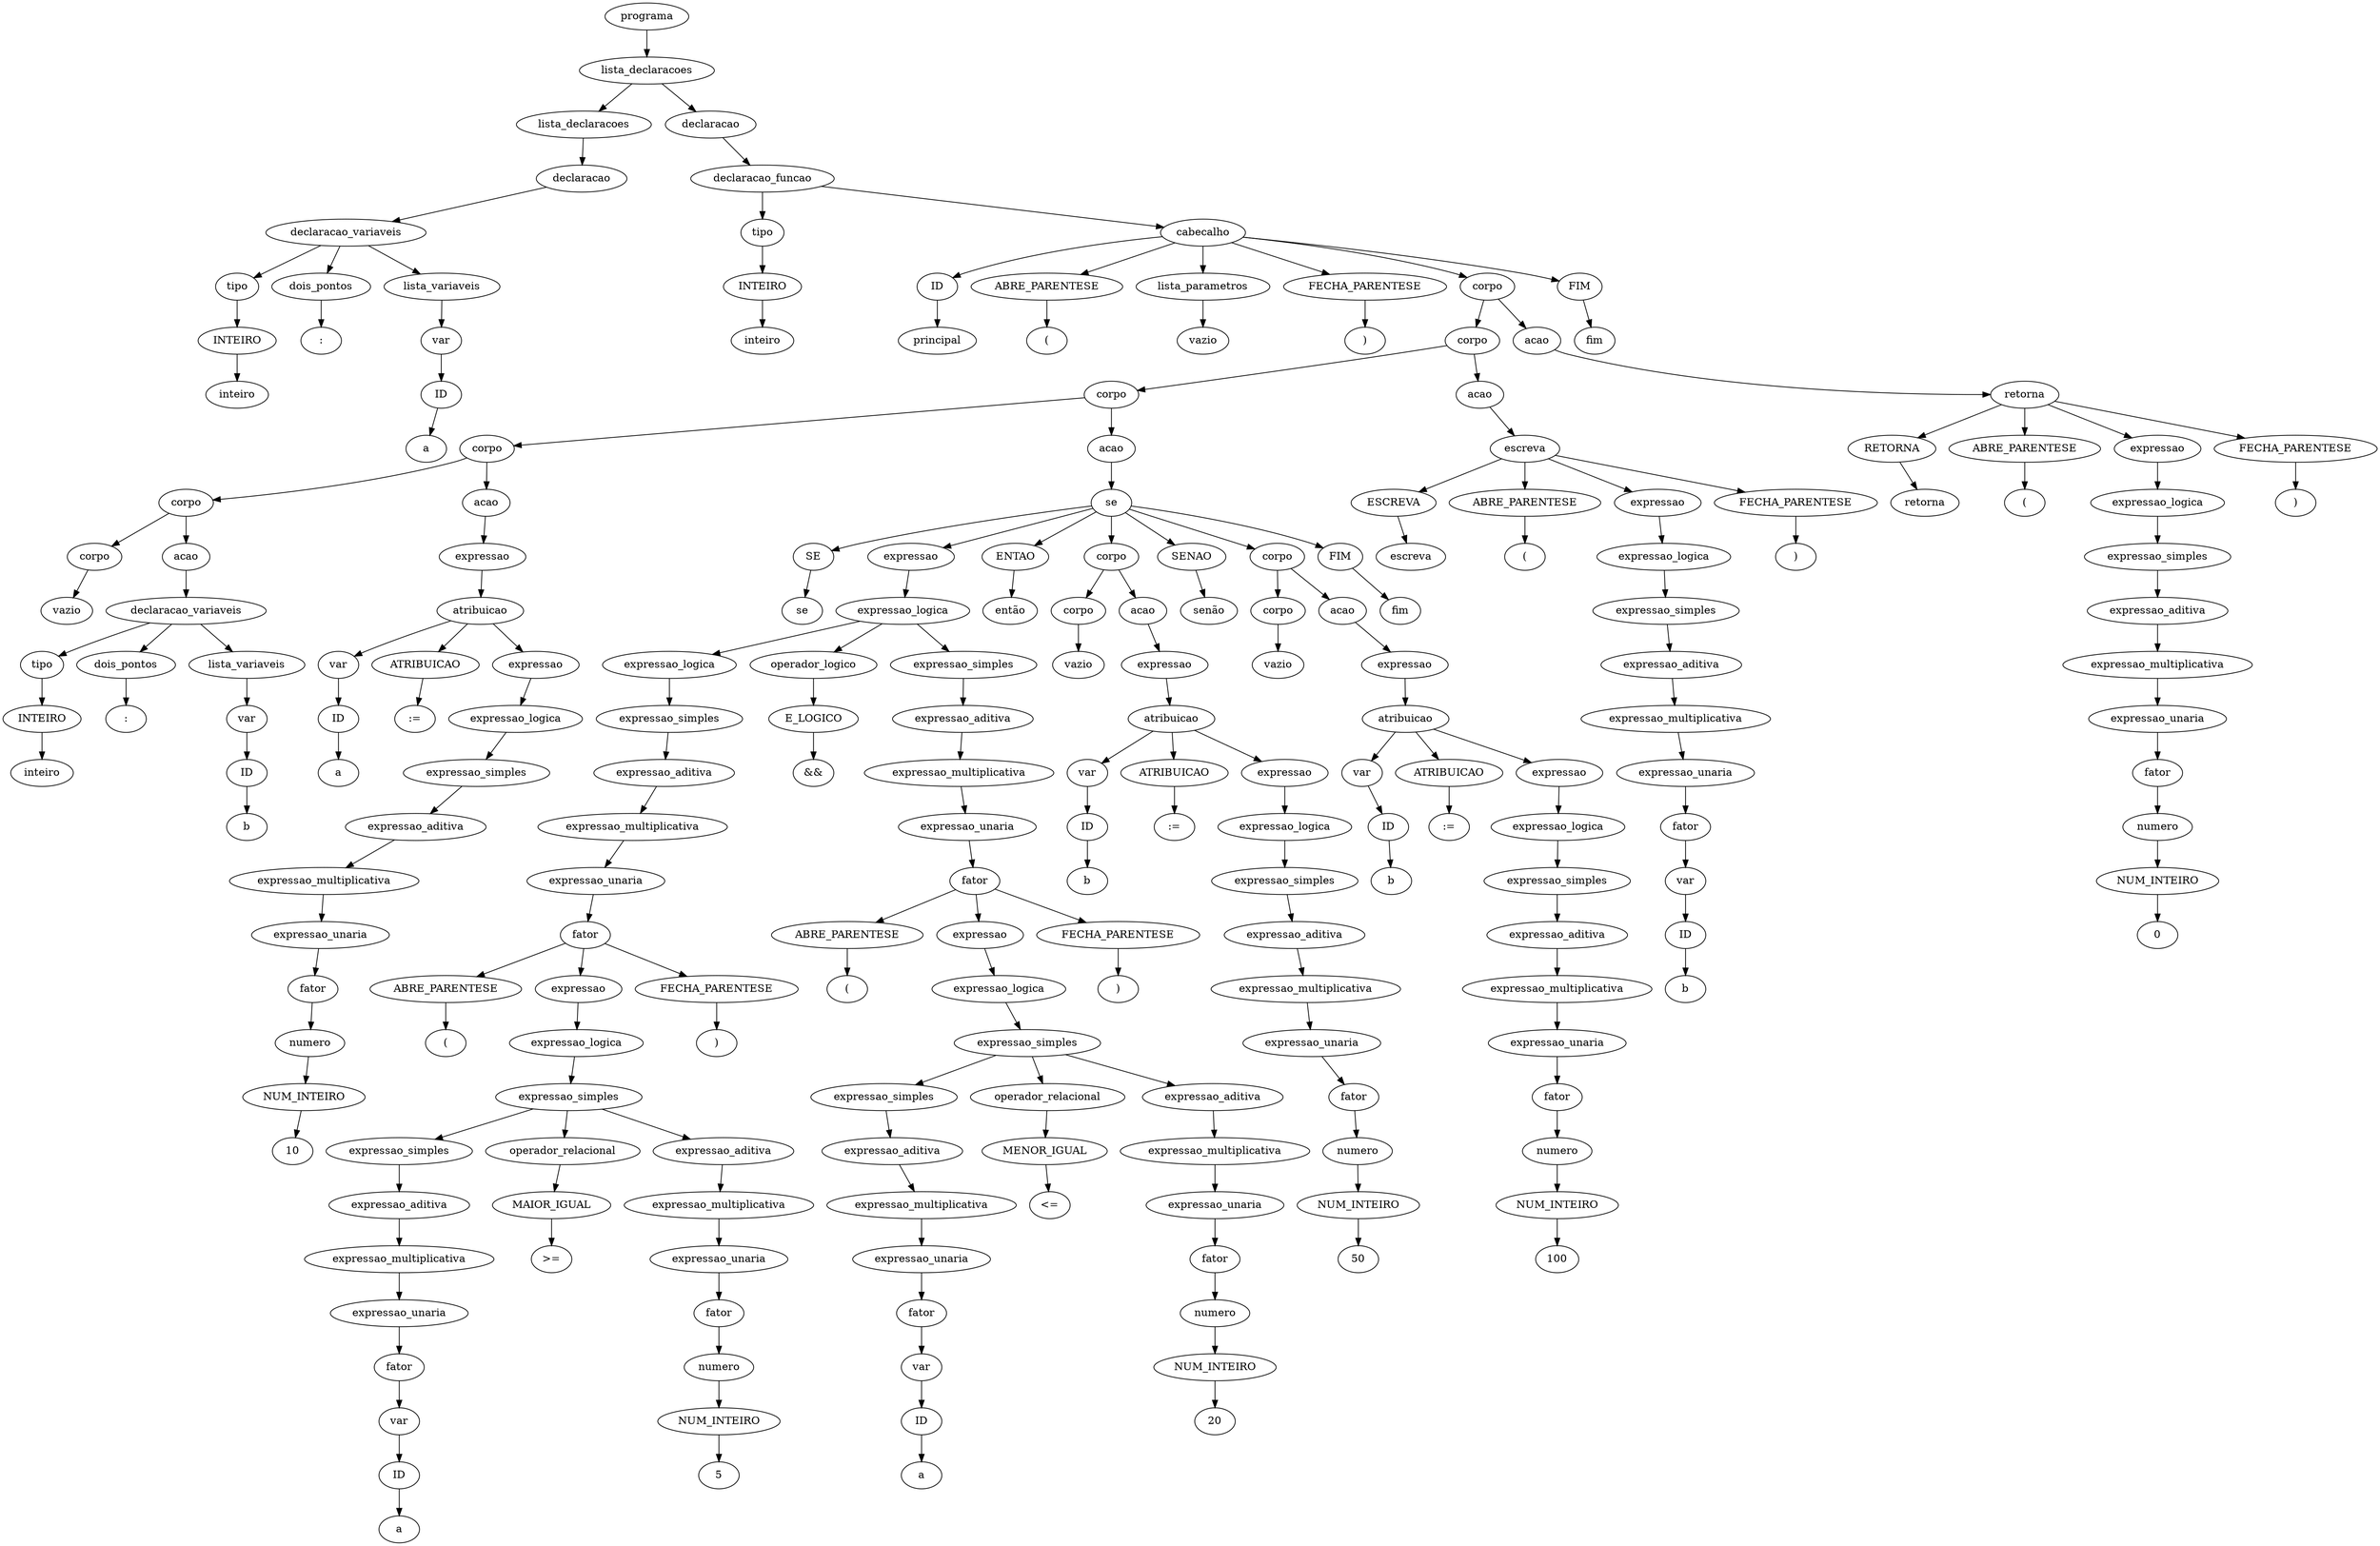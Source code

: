 digraph tree {
    "0x7fb625b07160" [label="programa"];
    "0x7fb625b12f70" [label="lista_declaracoes"];
    "0x7fb625b072b0" [label="lista_declaracoes"];
    "0x7fb6490dab50" [label="declaracao"];
    "0x7fb625b07220" [label="declaracao_variaveis"];
    "0x7fb625b07190" [label="tipo"];
    "0x7fb625b071f0" [label="INTEIRO"];
    "0x7fb625b07250" [label="inteiro"];
    "0x7fb625b07310" [label="dois_pontos"];
    "0x7fb625b071c0" [label=":"];
    "0x7fb625b07280" [label="lista_variaveis"];
    "0x7fb6490da2b0" [label="var"];
    "0x7fb6490da160" [label="ID"];
    "0x7fb625b07370" [label="a"];
    "0x7fb625b07400" [label="declaracao"];
    "0x7fb625b07130" [label="declaracao_funcao"];
    "0x7fb625b07430" [label="tipo"];
    "0x7fb625b07460" [label="INTEIRO"];
    "0x7fb625b07490" [label="inteiro"];
    "0x7fb625b12d30" [label="cabecalho"];
    "0x7fb625b1cc70" [label="ID"];
    "0x7fb625b1cca0" [label="principal"];
    "0x7fb625b1ca90" [label="ABRE_PARENTESE"];
    "0x7fb625b1c700" [label="("];
    "0x7fb625b07610" [label="lista_parametros"];
    "0x7fb625b07340" [label="vazio"];
    "0x7fb625b1c4f0" [label="FECHA_PARENTESE"];
    "0x7fb625b1ccd0" [label=")"];
    "0x7fb625b1ca30" [label="corpo"];
    "0x7fb625b1c6a0" [label="corpo"];
    "0x7fb625b12b50" [label="corpo"];
    "0x7fb625b07dc0" [label="corpo"];
    "0x7fb625b078b0" [label="corpo"];
    "0x7fb625b07730" [label="corpo"];
    "0x7fb625b074c0" [label="vazio"];
    "0x7fb625b07760" [label="acao"];
    "0x7fb625b07850" [label="declaracao_variaveis"];
    "0x7fb625b07640" [label="tipo"];
    "0x7fb625b076a0" [label="INTEIRO"];
    "0x7fb625b07820" [label="inteiro"];
    "0x7fb625b07910" [label="dois_pontos"];
    "0x7fb625b07a30" [label=":"];
    "0x7fb625b07880" [label="lista_variaveis"];
    "0x7fb625b076d0" [label="var"];
    "0x7fb625b07670" [label="ID"];
    "0x7fb625b07970" [label="b"];
    "0x7fb625b07cd0" [label="acao"];
    "0x7fb625b07a00" [label="expressao"];
    "0x7fb625b07c70" [label="atribuicao"];
    "0x7fb625b075b0" [label="var"];
    "0x7fb625b07700" [label="ID"];
    "0x7fb625b07a60" [label="a"];
    "0x7fb625b07d00" [label="ATRIBUICAO"];
    "0x7fb625b07d90" [label=":="];
    "0x7fb625b07c40" [label="expressao"];
    "0x7fb625b07c10" [label="expressao_logica"];
    "0x7fb625b07b50" [label="expressao_simples"];
    "0x7fb625b07af0" [label="expressao_aditiva"];
    "0x7fb625b07be0" [label="expressao_multiplicativa"];
    "0x7fb625b07a90" [label="expressao_unaria"];
    "0x7fb625b07ac0" [label="fator"];
    "0x7fb625b07940" [label="numero"];
    "0x7fb625b078e0" [label="NUM_INTEIRO"];
    "0x7fb625b07bb0" [label="10"];
    "0x7fb625b07b80" [label="acao"];
    "0x7fb625b12850" [label="se"];
    "0x7fb625b12c40" [label="SE"];
    "0x7fb625b1c130" [label="se"];
    "0x7fb625b07fd0" [label="expressao"];
    "0x7fb625b129d0" [label="expressao_logica"];
    "0x7fb625b122e0" [label="expressao_logica"];
    "0x7fb625b07d30" [label="expressao_simples"];
    "0x7fb625b123d0" [label="expressao_aditiva"];
    "0x7fb625b07f70" [label="expressao_multiplicativa"];
    "0x7fb625b07ca0" [label="expressao_unaria"];
    "0x7fb625b12280" [label="fator"];
    "0x7fb625b12310" [label="ABRE_PARENTESE"];
    "0x7fb625b12340" [label="("];
    "0x7fb625b12250" [label="expressao"];
    "0x7fb625b07f40" [label="expressao_logica"];
    "0x7fb625b12190" [label="expressao_simples"];
    "0x7fb625b07ee0" [label="expressao_simples"];
    "0x7fb625b07e50" [label="expressao_aditiva"];
    "0x7fb625b077c0" [label="expressao_multiplicativa"];
    "0x7fb625b07df0" [label="expressao_unaria"];
    "0x7fb625b07e20" [label="fator"];
    "0x7fb625b077f0" [label="var"];
    "0x7fb625b07790" [label="ID"];
    "0x7fb625b079d0" [label="a"];
    "0x7fb625b07f10" [label="operador_relacional"];
    "0x7fb625b07fa0" [label="MAIOR_IGUAL"];
    "0x7fb625b120d0" [label=">="];
    "0x7fb625b12070" [label="expressao_aditiva"];
    "0x7fb625b121f0" [label="expressao_multiplicativa"];
    "0x7fb625b12100" [label="expressao_unaria"];
    "0x7fb625b12040" [label="fator"];
    "0x7fb625b07e80" [label="numero"];
    "0x7fb625b07eb0" [label="NUM_INTEIRO"];
    "0x7fb625b121c0" [label="5"];
    "0x7fb625b12370" [label="FECHA_PARENTESE"];
    "0x7fb625b123a0" [label=")"];
    "0x7fb625b124c0" [label="operador_logico"];
    "0x7fb625b12400" [label="E_LOGICO"];
    "0x7fb625b12130" [label="&&"];
    "0x7fb625b12460" [label="expressao_simples"];
    "0x7fb625b12af0" [label="expressao_aditiva"];
    "0x7fb625b12a00" [label="expressao_multiplicativa"];
    "0x7fb625b12430" [label="expressao_unaria"];
    "0x7fb625b129a0" [label="fator"];
    "0x7fb625b12a30" [label="ABRE_PARENTESE"];
    "0x7fb625b12a60" [label="("];
    "0x7fb625b12970" [label="expressao"];
    "0x7fb625b126a0" [label="expressao_logica"];
    "0x7fb625b128b0" [label="expressao_simples"];
    "0x7fb625b125e0" [label="expressao_simples"];
    "0x7fb625b12550" [label="expressao_aditiva"];
    "0x7fb625b12640" [label="expressao_multiplicativa"];
    "0x7fb625b124f0" [label="expressao_unaria"];
    "0x7fb625b12520" [label="fator"];
    "0x7fb625b120a0" [label="var"];
    "0x7fb625b12220" [label="ID"];
    "0x7fb625b12610" [label="a"];
    "0x7fb625b12670" [label="operador_relacional"];
    "0x7fb625b12700" [label="MENOR_IGUAL"];
    "0x7fb625b127f0" [label="<="];
    "0x7fb625b12790" [label="expressao_aditiva"];
    "0x7fb625b12910" [label="expressao_multiplicativa"];
    "0x7fb625b12820" [label="expressao_unaria"];
    "0x7fb625b12760" [label="fator"];
    "0x7fb625b12580" [label="numero"];
    "0x7fb625b125b0" [label="NUM_INTEIRO"];
    "0x7fb625b128e0" [label="20"];
    "0x7fb625b12a90" [label="FECHA_PARENTESE"];
    "0x7fb625b12ac0" [label=")"];
    "0x7fb625b1c0d0" [label="ENTAO"];
    "0x7fb625b1c550" [label="então"];
    "0x7fb625b12fd0" [label="corpo"];
    "0x7fb625b12b80" [label="corpo"];
    "0x7fb625b12730" [label="vazio"];
    "0x7fb625b12ee0" [label="acao"];
    "0x7fb625b12bb0" [label="expressao"];
    "0x7fb625b12e80" [label="atribuicao"];
    "0x7fb625b12160" [label="var"];
    "0x7fb625b12490" [label="ID"];
    "0x7fb625b12c70" [label="b"];
    "0x7fb625b12f10" [label="ATRIBUICAO"];
    "0x7fb625b12fa0" [label=":="];
    "0x7fb625b12e50" [label="expressao"];
    "0x7fb625b12e20" [label="expressao_logica"];
    "0x7fb625b12d60" [label="expressao_simples"];
    "0x7fb625b12d00" [label="expressao_aditiva"];
    "0x7fb625b12df0" [label="expressao_multiplicativa"];
    "0x7fb625b12ca0" [label="expressao_unaria"];
    "0x7fb625b12cd0" [label="fator"];
    "0x7fb625b12b20" [label="numero"];
    "0x7fb625b122b0" [label="NUM_INTEIRO"];
    "0x7fb625b12dc0" [label="50"];
    "0x7fb625b1c580" [label="SENAO"];
    "0x7fb625b1c5b0" [label="senão"];
    "0x7fb625b1c4c0" [label="corpo"];
    "0x7fb625b12be0" [label="corpo"];
    "0x7fb625b12880" [label="vazio"];
    "0x7fb625b1c3d0" [label="acao"];
    "0x7fb625b1c0a0" [label="expressao"];
    "0x7fb625b1c370" [label="atribuicao"];
    "0x7fb625b12eb0" [label="var"];
    "0x7fb625b1c040" [label="ID"];
    "0x7fb625b1c160" [label="b"];
    "0x7fb625b1c400" [label="ATRIBUICAO"];
    "0x7fb625b1c490" [label=":="];
    "0x7fb625b1c340" [label="expressao"];
    "0x7fb625b1c310" [label="expressao_logica"];
    "0x7fb625b1c250" [label="expressao_simples"];
    "0x7fb625b1c1f0" [label="expressao_aditiva"];
    "0x7fb625b1c2e0" [label="expressao_multiplicativa"];
    "0x7fb625b1c190" [label="expressao_unaria"];
    "0x7fb625b1c1c0" [label="fator"];
    "0x7fb625b12f40" [label="numero"];
    "0x7fb625b1c070" [label="NUM_INTEIRO"];
    "0x7fb625b1c2b0" [label="100"];
    "0x7fb625b1c5e0" [label="FIM"];
    "0x7fb625b1c610" [label="fim"];
    "0x7fb625b12940" [label="acao"];
    "0x7fb625b1c280" [label="escreva"];
    "0x7fb625b1c6d0" [label="ESCREVA"];
    "0x7fb625b1c7f0" [label="escreva"];
    "0x7fb625b1c820" [label="ABRE_PARENTESE"];
    "0x7fb625b1c850" [label="("];
    "0x7fb625b1c100" [label="expressao"];
    "0x7fb625b1c460" [label="expressao_logica"];
    "0x7fb625b1c430" [label="expressao_simples"];
    "0x7fb625b12d90" [label="expressao_aditiva"];
    "0x7fb625b1c670" [label="expressao_multiplicativa"];
    "0x7fb625b127c0" [label="expressao_unaria"];
    "0x7fb625b12c10" [label="fator"];
    "0x7fb625b07d60" [label="var"];
    "0x7fb625b079a0" [label="ID"];
    "0x7fb625b1c640" [label="b"];
    "0x7fb625b1c880" [label="FECHA_PARENTESE"];
    "0x7fb625b1c8b0" [label=")"];
    "0x7fb625b1cb50" [label="acao"];
    "0x7fb625b1c9d0" [label="retorna"];
    "0x7fb625b1ca60" [label="RETORNA"];
    "0x7fb625b1cb80" [label="retorna"];
    "0x7fb625b1cbb0" [label="ABRE_PARENTESE"];
    "0x7fb625b1cbe0" [label="("];
    "0x7fb625b1c9a0" [label="expressao"];
    "0x7fb625b1c970" [label="expressao_logica"];
    "0x7fb625b1c940" [label="expressao_simples"];
    "0x7fb625b1c220" [label="expressao_aditiva"];
    "0x7fb625b1c910" [label="expressao_multiplicativa"];
    "0x7fb625b1c760" [label="expressao_unaria"];
    "0x7fb625b1c3a0" [label="fator"];
    "0x7fb625b07b20" [label="numero"];
    "0x7fb625b126d0" [label="NUM_INTEIRO"];
    "0x7fb625b1c8e0" [label="0"];
    "0x7fb625b1cc10" [label="FECHA_PARENTESE"];
    "0x7fb625b1cc40" [label=")"];
    "0x7fb625b1cd00" [label="FIM"];
    "0x7fb625b1cd30" [label="fim"];
    "0x7fb625b07160" -> "0x7fb625b12f70";
    "0x7fb625b12f70" -> "0x7fb625b072b0";
    "0x7fb625b12f70" -> "0x7fb625b07400";
    "0x7fb625b072b0" -> "0x7fb6490dab50";
    "0x7fb6490dab50" -> "0x7fb625b07220";
    "0x7fb625b07220" -> "0x7fb625b07190";
    "0x7fb625b07220" -> "0x7fb625b07310";
    "0x7fb625b07220" -> "0x7fb625b07280";
    "0x7fb625b07190" -> "0x7fb625b071f0";
    "0x7fb625b071f0" -> "0x7fb625b07250";
    "0x7fb625b07310" -> "0x7fb625b071c0";
    "0x7fb625b07280" -> "0x7fb6490da2b0";
    "0x7fb6490da2b0" -> "0x7fb6490da160";
    "0x7fb6490da160" -> "0x7fb625b07370";
    "0x7fb625b07400" -> "0x7fb625b07130";
    "0x7fb625b07130" -> "0x7fb625b07430";
    "0x7fb625b07130" -> "0x7fb625b12d30";
    "0x7fb625b07430" -> "0x7fb625b07460";
    "0x7fb625b07460" -> "0x7fb625b07490";
    "0x7fb625b12d30" -> "0x7fb625b1cc70";
    "0x7fb625b12d30" -> "0x7fb625b1ca90";
    "0x7fb625b12d30" -> "0x7fb625b07610";
    "0x7fb625b12d30" -> "0x7fb625b1c4f0";
    "0x7fb625b12d30" -> "0x7fb625b1ca30";
    "0x7fb625b12d30" -> "0x7fb625b1cd00";
    "0x7fb625b1cc70" -> "0x7fb625b1cca0";
    "0x7fb625b1ca90" -> "0x7fb625b1c700";
    "0x7fb625b07610" -> "0x7fb625b07340";
    "0x7fb625b1c4f0" -> "0x7fb625b1ccd0";
    "0x7fb625b1ca30" -> "0x7fb625b1c6a0";
    "0x7fb625b1ca30" -> "0x7fb625b1cb50";
    "0x7fb625b1c6a0" -> "0x7fb625b12b50";
    "0x7fb625b1c6a0" -> "0x7fb625b12940";
    "0x7fb625b12b50" -> "0x7fb625b07dc0";
    "0x7fb625b12b50" -> "0x7fb625b07b80";
    "0x7fb625b07dc0" -> "0x7fb625b078b0";
    "0x7fb625b07dc0" -> "0x7fb625b07cd0";
    "0x7fb625b078b0" -> "0x7fb625b07730";
    "0x7fb625b078b0" -> "0x7fb625b07760";
    "0x7fb625b07730" -> "0x7fb625b074c0";
    "0x7fb625b07760" -> "0x7fb625b07850";
    "0x7fb625b07850" -> "0x7fb625b07640";
    "0x7fb625b07850" -> "0x7fb625b07910";
    "0x7fb625b07850" -> "0x7fb625b07880";
    "0x7fb625b07640" -> "0x7fb625b076a0";
    "0x7fb625b076a0" -> "0x7fb625b07820";
    "0x7fb625b07910" -> "0x7fb625b07a30";
    "0x7fb625b07880" -> "0x7fb625b076d0";
    "0x7fb625b076d0" -> "0x7fb625b07670";
    "0x7fb625b07670" -> "0x7fb625b07970";
    "0x7fb625b07cd0" -> "0x7fb625b07a00";
    "0x7fb625b07a00" -> "0x7fb625b07c70";
    "0x7fb625b07c70" -> "0x7fb625b075b0";
    "0x7fb625b07c70" -> "0x7fb625b07d00";
    "0x7fb625b07c70" -> "0x7fb625b07c40";
    "0x7fb625b075b0" -> "0x7fb625b07700";
    "0x7fb625b07700" -> "0x7fb625b07a60";
    "0x7fb625b07d00" -> "0x7fb625b07d90";
    "0x7fb625b07c40" -> "0x7fb625b07c10";
    "0x7fb625b07c10" -> "0x7fb625b07b50";
    "0x7fb625b07b50" -> "0x7fb625b07af0";
    "0x7fb625b07af0" -> "0x7fb625b07be0";
    "0x7fb625b07be0" -> "0x7fb625b07a90";
    "0x7fb625b07a90" -> "0x7fb625b07ac0";
    "0x7fb625b07ac0" -> "0x7fb625b07940";
    "0x7fb625b07940" -> "0x7fb625b078e0";
    "0x7fb625b078e0" -> "0x7fb625b07bb0";
    "0x7fb625b07b80" -> "0x7fb625b12850";
    "0x7fb625b12850" -> "0x7fb625b12c40";
    "0x7fb625b12850" -> "0x7fb625b07fd0";
    "0x7fb625b12850" -> "0x7fb625b1c0d0";
    "0x7fb625b12850" -> "0x7fb625b12fd0";
    "0x7fb625b12850" -> "0x7fb625b1c580";
    "0x7fb625b12850" -> "0x7fb625b1c4c0";
    "0x7fb625b12850" -> "0x7fb625b1c5e0";
    "0x7fb625b12c40" -> "0x7fb625b1c130";
    "0x7fb625b07fd0" -> "0x7fb625b129d0";
    "0x7fb625b129d0" -> "0x7fb625b122e0";
    "0x7fb625b129d0" -> "0x7fb625b124c0";
    "0x7fb625b129d0" -> "0x7fb625b12460";
    "0x7fb625b122e0" -> "0x7fb625b07d30";
    "0x7fb625b07d30" -> "0x7fb625b123d0";
    "0x7fb625b123d0" -> "0x7fb625b07f70";
    "0x7fb625b07f70" -> "0x7fb625b07ca0";
    "0x7fb625b07ca0" -> "0x7fb625b12280";
    "0x7fb625b12280" -> "0x7fb625b12310";
    "0x7fb625b12280" -> "0x7fb625b12250";
    "0x7fb625b12280" -> "0x7fb625b12370";
    "0x7fb625b12310" -> "0x7fb625b12340";
    "0x7fb625b12250" -> "0x7fb625b07f40";
    "0x7fb625b07f40" -> "0x7fb625b12190";
    "0x7fb625b12190" -> "0x7fb625b07ee0";
    "0x7fb625b12190" -> "0x7fb625b07f10";
    "0x7fb625b12190" -> "0x7fb625b12070";
    "0x7fb625b07ee0" -> "0x7fb625b07e50";
    "0x7fb625b07e50" -> "0x7fb625b077c0";
    "0x7fb625b077c0" -> "0x7fb625b07df0";
    "0x7fb625b07df0" -> "0x7fb625b07e20";
    "0x7fb625b07e20" -> "0x7fb625b077f0";
    "0x7fb625b077f0" -> "0x7fb625b07790";
    "0x7fb625b07790" -> "0x7fb625b079d0";
    "0x7fb625b07f10" -> "0x7fb625b07fa0";
    "0x7fb625b07fa0" -> "0x7fb625b120d0";
    "0x7fb625b12070" -> "0x7fb625b121f0";
    "0x7fb625b121f0" -> "0x7fb625b12100";
    "0x7fb625b12100" -> "0x7fb625b12040";
    "0x7fb625b12040" -> "0x7fb625b07e80";
    "0x7fb625b07e80" -> "0x7fb625b07eb0";
    "0x7fb625b07eb0" -> "0x7fb625b121c0";
    "0x7fb625b12370" -> "0x7fb625b123a0";
    "0x7fb625b124c0" -> "0x7fb625b12400";
    "0x7fb625b12400" -> "0x7fb625b12130";
    "0x7fb625b12460" -> "0x7fb625b12af0";
    "0x7fb625b12af0" -> "0x7fb625b12a00";
    "0x7fb625b12a00" -> "0x7fb625b12430";
    "0x7fb625b12430" -> "0x7fb625b129a0";
    "0x7fb625b129a0" -> "0x7fb625b12a30";
    "0x7fb625b129a0" -> "0x7fb625b12970";
    "0x7fb625b129a0" -> "0x7fb625b12a90";
    "0x7fb625b12a30" -> "0x7fb625b12a60";
    "0x7fb625b12970" -> "0x7fb625b126a0";
    "0x7fb625b126a0" -> "0x7fb625b128b0";
    "0x7fb625b128b0" -> "0x7fb625b125e0";
    "0x7fb625b128b0" -> "0x7fb625b12670";
    "0x7fb625b128b0" -> "0x7fb625b12790";
    "0x7fb625b125e0" -> "0x7fb625b12550";
    "0x7fb625b12550" -> "0x7fb625b12640";
    "0x7fb625b12640" -> "0x7fb625b124f0";
    "0x7fb625b124f0" -> "0x7fb625b12520";
    "0x7fb625b12520" -> "0x7fb625b120a0";
    "0x7fb625b120a0" -> "0x7fb625b12220";
    "0x7fb625b12220" -> "0x7fb625b12610";
    "0x7fb625b12670" -> "0x7fb625b12700";
    "0x7fb625b12700" -> "0x7fb625b127f0";
    "0x7fb625b12790" -> "0x7fb625b12910";
    "0x7fb625b12910" -> "0x7fb625b12820";
    "0x7fb625b12820" -> "0x7fb625b12760";
    "0x7fb625b12760" -> "0x7fb625b12580";
    "0x7fb625b12580" -> "0x7fb625b125b0";
    "0x7fb625b125b0" -> "0x7fb625b128e0";
    "0x7fb625b12a90" -> "0x7fb625b12ac0";
    "0x7fb625b1c0d0" -> "0x7fb625b1c550";
    "0x7fb625b12fd0" -> "0x7fb625b12b80";
    "0x7fb625b12fd0" -> "0x7fb625b12ee0";
    "0x7fb625b12b80" -> "0x7fb625b12730";
    "0x7fb625b12ee0" -> "0x7fb625b12bb0";
    "0x7fb625b12bb0" -> "0x7fb625b12e80";
    "0x7fb625b12e80" -> "0x7fb625b12160";
    "0x7fb625b12e80" -> "0x7fb625b12f10";
    "0x7fb625b12e80" -> "0x7fb625b12e50";
    "0x7fb625b12160" -> "0x7fb625b12490";
    "0x7fb625b12490" -> "0x7fb625b12c70";
    "0x7fb625b12f10" -> "0x7fb625b12fa0";
    "0x7fb625b12e50" -> "0x7fb625b12e20";
    "0x7fb625b12e20" -> "0x7fb625b12d60";
    "0x7fb625b12d60" -> "0x7fb625b12d00";
    "0x7fb625b12d00" -> "0x7fb625b12df0";
    "0x7fb625b12df0" -> "0x7fb625b12ca0";
    "0x7fb625b12ca0" -> "0x7fb625b12cd0";
    "0x7fb625b12cd0" -> "0x7fb625b12b20";
    "0x7fb625b12b20" -> "0x7fb625b122b0";
    "0x7fb625b122b0" -> "0x7fb625b12dc0";
    "0x7fb625b1c580" -> "0x7fb625b1c5b0";
    "0x7fb625b1c4c0" -> "0x7fb625b12be0";
    "0x7fb625b1c4c0" -> "0x7fb625b1c3d0";
    "0x7fb625b12be0" -> "0x7fb625b12880";
    "0x7fb625b1c3d0" -> "0x7fb625b1c0a0";
    "0x7fb625b1c0a0" -> "0x7fb625b1c370";
    "0x7fb625b1c370" -> "0x7fb625b12eb0";
    "0x7fb625b1c370" -> "0x7fb625b1c400";
    "0x7fb625b1c370" -> "0x7fb625b1c340";
    "0x7fb625b12eb0" -> "0x7fb625b1c040";
    "0x7fb625b1c040" -> "0x7fb625b1c160";
    "0x7fb625b1c400" -> "0x7fb625b1c490";
    "0x7fb625b1c340" -> "0x7fb625b1c310";
    "0x7fb625b1c310" -> "0x7fb625b1c250";
    "0x7fb625b1c250" -> "0x7fb625b1c1f0";
    "0x7fb625b1c1f0" -> "0x7fb625b1c2e0";
    "0x7fb625b1c2e0" -> "0x7fb625b1c190";
    "0x7fb625b1c190" -> "0x7fb625b1c1c0";
    "0x7fb625b1c1c0" -> "0x7fb625b12f40";
    "0x7fb625b12f40" -> "0x7fb625b1c070";
    "0x7fb625b1c070" -> "0x7fb625b1c2b0";
    "0x7fb625b1c5e0" -> "0x7fb625b1c610";
    "0x7fb625b12940" -> "0x7fb625b1c280";
    "0x7fb625b1c280" -> "0x7fb625b1c6d0";
    "0x7fb625b1c280" -> "0x7fb625b1c820";
    "0x7fb625b1c280" -> "0x7fb625b1c100";
    "0x7fb625b1c280" -> "0x7fb625b1c880";
    "0x7fb625b1c6d0" -> "0x7fb625b1c7f0";
    "0x7fb625b1c820" -> "0x7fb625b1c850";
    "0x7fb625b1c100" -> "0x7fb625b1c460";
    "0x7fb625b1c460" -> "0x7fb625b1c430";
    "0x7fb625b1c430" -> "0x7fb625b12d90";
    "0x7fb625b12d90" -> "0x7fb625b1c670";
    "0x7fb625b1c670" -> "0x7fb625b127c0";
    "0x7fb625b127c0" -> "0x7fb625b12c10";
    "0x7fb625b12c10" -> "0x7fb625b07d60";
    "0x7fb625b07d60" -> "0x7fb625b079a0";
    "0x7fb625b079a0" -> "0x7fb625b1c640";
    "0x7fb625b1c880" -> "0x7fb625b1c8b0";
    "0x7fb625b1cb50" -> "0x7fb625b1c9d0";
    "0x7fb625b1c9d0" -> "0x7fb625b1ca60";
    "0x7fb625b1c9d0" -> "0x7fb625b1cbb0";
    "0x7fb625b1c9d0" -> "0x7fb625b1c9a0";
    "0x7fb625b1c9d0" -> "0x7fb625b1cc10";
    "0x7fb625b1ca60" -> "0x7fb625b1cb80";
    "0x7fb625b1cbb0" -> "0x7fb625b1cbe0";
    "0x7fb625b1c9a0" -> "0x7fb625b1c970";
    "0x7fb625b1c970" -> "0x7fb625b1c940";
    "0x7fb625b1c940" -> "0x7fb625b1c220";
    "0x7fb625b1c220" -> "0x7fb625b1c910";
    "0x7fb625b1c910" -> "0x7fb625b1c760";
    "0x7fb625b1c760" -> "0x7fb625b1c3a0";
    "0x7fb625b1c3a0" -> "0x7fb625b07b20";
    "0x7fb625b07b20" -> "0x7fb625b126d0";
    "0x7fb625b126d0" -> "0x7fb625b1c8e0";
    "0x7fb625b1cc10" -> "0x7fb625b1cc40";
    "0x7fb625b1cd00" -> "0x7fb625b1cd30";
}
